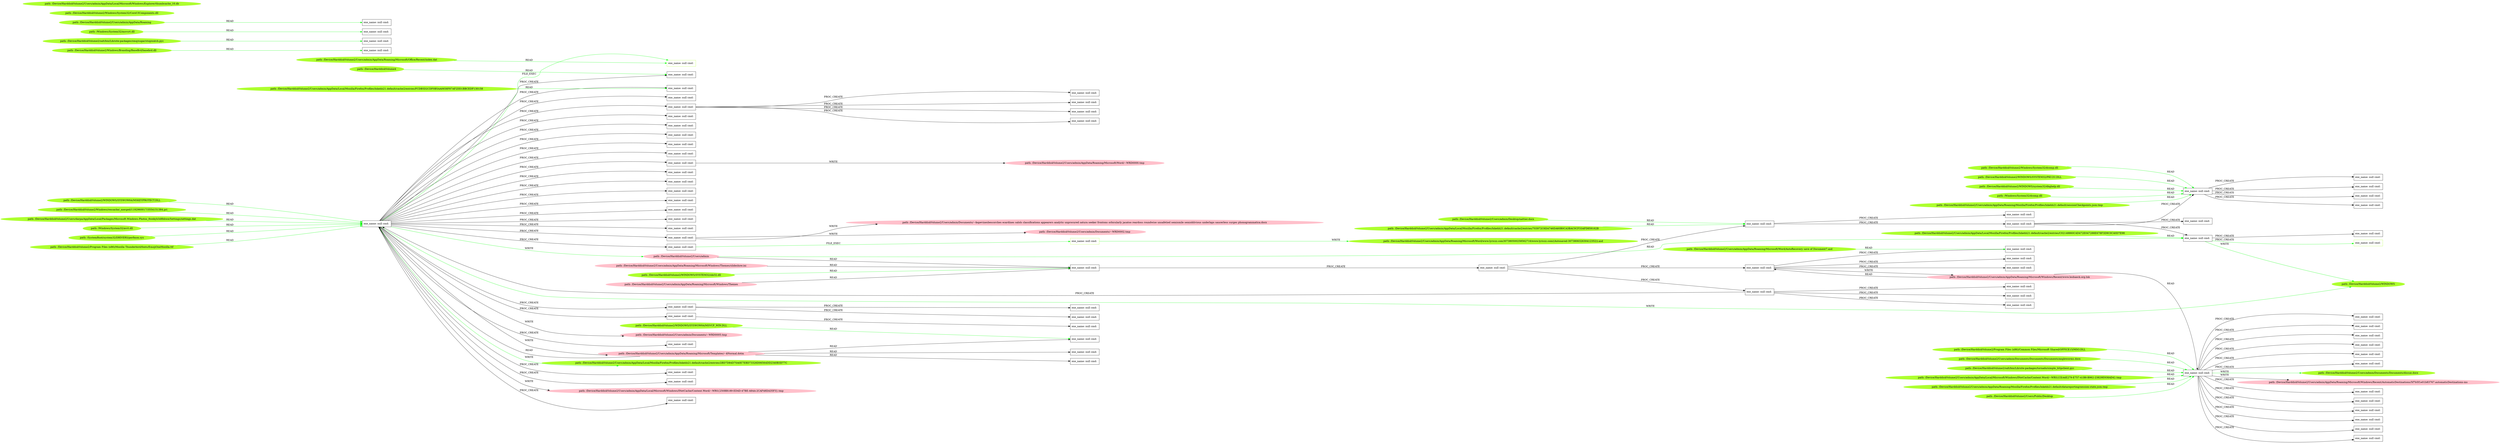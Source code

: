 digraph {
	rankdir=LR
	66 [label="exe_name: null cmd: " color=black shape=box style=solid]
	161 [label="exe_name: null cmd: " color=greenyellow shape=box style=solid]
	66 -> 161 [label=FILE_EXEC color=green]
	33 [label="exe_name: null cmd: " color=black shape=box style=solid]
	175 [label="exe_name: null cmd: " color=greenyellow shape=box style=solid]
	33 -> 175 [label=FILE_EXEC color=green]
	119 [label="path: /Device/HarddiskVolume2/Users/admin" color=pink shape=oval style=filled]
	76 [label="exe_name: null cmd: " color=black shape=box style=solid]
	119 -> 76 [label=READ color=green]
	118 [label="path: /Device/HarddiskVolume2/Users/admin/AppData/Roaming/Microsoft/Windows/Themes" color=pink shape=oval style=filled]
	26 [label="exe_name: null cmd: " color=black shape=box style=solid]
	118 -> 26 [label=READ color=black]
	119 [label="path: /Device/HarddiskVolume2/Users/admin" color=pink shape=oval style=filled]
	26 [label="exe_name: null cmd: " color=black shape=box style=solid]
	119 -> 26 [label=READ color=black]
	120 [label="path: /Device/HarddiskVolume2/Users/admin/AppData/Roaming/Microsoft/Windows/Themes/slideshow.ini" color=pink shape=oval style=filled]
	26 [label="exe_name: null cmd: " color=black shape=box style=solid]
	120 -> 26 [label=READ color=black]
	151 [label="path: /Device/HarddiskVolume2/Windows/Branding/BaseBrd/basebrd.dll" color=greenyellow shape=oval style=filled]
	84 [label="exe_name: null cmd: " color=black shape=box style=solid]
	151 -> 84 [label=READ color=green]
	26 [label="exe_name: null cmd: " color=black shape=box style=solid]
	27 [label="exe_name: null cmd: " color=black shape=box style=solid]
	26 -> 27 [label=PROC_CREATE color=black]
	27 [label="exe_name: null cmd: " color=black shape=box style=solid]
	35 [label="exe_name: null cmd: " color=black shape=box style=solid]
	27 -> 35 [label=PROC_CREATE color=black]
	178 [label="path: /Device/HarddiskVolume4" color=greenyellow shape=oval style=filled]
	69 [label="exe_name: null cmd: " color=black shape=box style=solid]
	178 -> 69 [label=READ color=green]
	168 [label="path: /Device/HarddiskVolume2/Windows/System32/dcomp.dll" color=greenyellow shape=oval style=filled]
	67 [label="exe_name: null cmd: " color=black shape=box style=solid]
	168 -> 67 [label=READ color=green]
	27 [label="exe_name: null cmd: " color=black shape=box style=solid]
	30 [label="exe_name: null cmd: " color=black shape=box style=solid]
	27 -> 30 [label=PROC_CREATE color=black]
	30 [label="exe_name: null cmd: " color=black shape=box style=solid]
	39 [label="exe_name: null cmd: " color=black shape=box style=solid]
	30 -> 39 [label=PROC_CREATE color=black]
	39 [label="exe_name: null cmd: " color=black shape=box style=solid]
	76 [label="exe_name: null cmd: " color=black shape=box style=solid]
	39 -> 76 [label=PROC_CREATE color=black]
	39 [label="exe_name: null cmd: " color=black shape=box style=solid]
	67 [label="exe_name: null cmd: " color=black shape=box style=solid]
	39 -> 67 [label=PROC_CREATE color=black]
	148 [label="path: /Device/HarddiskVolume2/WINDOWS/SYSTEM32/ole32.dll" color=greenyellow shape=oval style=filled]
	26 [label="exe_name: null cmd: " color=black shape=box style=solid]
	148 -> 26 [label=READ color=green]
	39 [label="exe_name: null cmd: " color=black shape=box style=solid]
	77 [label="exe_name: null cmd: " color=black shape=box style=solid]
	39 -> 77 [label=PROC_CREATE color=black]
	67 [label="exe_name: null cmd: " color=black shape=box style=solid]
	40 [label="exe_name: null cmd: " color=black shape=box style=solid]
	67 -> 40 [label=PROC_CREATE color=black]
	144 [label="path: /Device/HarddiskVolume2/Users/Public/Desktop" color=greenyellow shape=oval style=filled]
	90 [label="exe_name: null cmd: " color=black shape=box style=solid]
	144 -> 90 [label=READ color=green]
	30 [label="exe_name: null cmd: " color=black shape=box style=solid]
	19 [label="exe_name: null cmd: " color=black shape=box style=solid]
	30 -> 19 [label=PROC_CREATE color=black]
	158 [label="path: /Device/HarddiskVolume2/WINDOWS/SYSWOW64/MSKEYPROTECT.DLL" color=greenyellow shape=oval style=filled]
	66 [label="exe_name: null cmd: " color=black shape=box style=solid]
	158 -> 66 [label=READ color=green]
	145 [label="path: /Device/HarddiskVolume2/Program Files (x86)/Common Files/Microsoft Shared/OFFICE15/MSO.DLL" color=greenyellow shape=oval style=filled]
	90 [label="exe_name: null cmd: " color=black shape=box style=solid]
	145 -> 90 [label=READ color=green]
	27 [label="exe_name: null cmd: " color=black shape=box style=solid]
	38 [label="exe_name: null cmd: " color=black shape=box style=solid]
	27 -> 38 [label=PROC_CREATE color=black]
	38 [label="exe_name: null cmd: " color=black shape=box style=solid]
	65 [label="exe_name: null cmd: " color=black shape=box style=solid]
	38 -> 65 [label=PROC_CREATE color=black]
	38 [label="exe_name: null cmd: " color=black shape=box style=solid]
	66 [label="exe_name: null cmd: " color=black shape=box style=solid]
	38 -> 66 [label=PROC_CREATE color=black]
	38 [label="exe_name: null cmd: " color=black shape=box style=solid]
	64 [label="exe_name: null cmd: " color=black shape=box style=solid]
	38 -> 64 [label=PROC_CREATE color=black]
	38 [label="exe_name: null cmd: " color=black shape=box style=solid]
	61 [label="exe_name: null cmd: " color=black shape=box style=solid]
	38 -> 61 [label=PROC_CREATE color=black]
	66 [label="exe_name: null cmd: " color=black shape=box style=solid]
	75 [label="exe_name: null cmd: " color=black shape=box style=solid]
	66 -> 75 [label=PROC_CREATE color=black]
	75 [label="exe_name: null cmd: " color=black shape=box style=solid]
	115 [label="exe_name: null cmd: " color=black shape=box style=solid]
	75 -> 115 [label=PROC_CREATE color=black]
	75 [label="exe_name: null cmd: " color=black shape=box style=solid]
	116 [label="exe_name: null cmd: " color=black shape=box style=solid]
	75 -> 116 [label=PROC_CREATE color=black]
	66 [label="exe_name: null cmd: " color=black shape=box style=solid]
	12 [label="exe_name: null cmd: " color=black shape=box style=solid]
	66 -> 12 [label=PROC_CREATE color=black]
	12 [label="exe_name: null cmd: " color=black shape=box style=solid]
	25 [label="exe_name: null cmd: " color=black shape=box style=solid]
	12 -> 25 [label=PROC_CREATE color=black]
	66 [label="exe_name: null cmd: " color=black shape=box style=solid]
	103 [label="exe_name: null cmd: " color=black shape=box style=solid]
	66 -> 103 [label=PROC_CREATE color=black]
	66 [label="exe_name: null cmd: " color=black shape=box style=solid]
	56 [label="exe_name: null cmd: " color=black shape=box style=solid]
	66 -> 56 [label=PROC_CREATE color=black]
	66 [label="exe_name: null cmd: " color=black shape=box style=solid]
	111 [label="exe_name: null cmd: " color=black shape=box style=solid]
	66 -> 111 [label=PROC_CREATE color=black]
	66 [label="exe_name: null cmd: " color=black shape=box style=solid]
	10 [label="exe_name: null cmd: " color=black shape=box style=solid]
	66 -> 10 [label=PROC_CREATE color=black]
	66 [label="exe_name: null cmd: " color=black shape=box style=solid]
	121 [label="path: /Device/HarddiskVolume2/Users/admin/AppData/Roaming/Microsoft/Templates/~$Normal.dotm" color=pink shape=oval style=filled]
	66 -> 121 [label=WRITE color=black]
	121 [label="path: /Device/HarddiskVolume2/Users/admin/AppData/Roaming/Microsoft/Templates/~$Normal.dotm" color=pink shape=oval style=filled]
	66 [label="exe_name: null cmd: " color=black shape=box style=solid]
	121 -> 66 [label=READ color=black]
	66 [label="exe_name: null cmd: " color=black shape=box style=solid]
	81 [label="path: /Device/HarddiskVolume2/Users/admin/AppData/Local/Microsoft/Windows/INetCache/Content.Word/~WRS{250BB189-ED4D-47BE-A9AA-2CAF48DA35F3}.tmp" color=pink shape=oval style=filled]
	66 -> 81 [label=WRITE color=black]
	66 [label="exe_name: null cmd: " color=black shape=box style=solid]
	91 [label="exe_name: null cmd: " color=black shape=box style=solid]
	66 -> 91 [label=PROC_CREATE color=black]
	66 [label="exe_name: null cmd: " color=black shape=box style=solid]
	7 [label="exe_name: null cmd: " color=black shape=box style=solid]
	66 -> 7 [label=PROC_CREATE color=black]
	66 [label="exe_name: null cmd: " color=black shape=box style=solid]
	88 [label="exe_name: null cmd: " color=black shape=box style=solid]
	66 -> 88 [label=PROC_CREATE color=black]
	88 [label="exe_name: null cmd: " color=black shape=box style=solid]
	9 [label="exe_name: null cmd: " color=black shape=box style=solid]
	88 -> 9 [label=PROC_CREATE color=black]
	88 [label="exe_name: null cmd: " color=black shape=box style=solid]
	114 [label="exe_name: null cmd: " color=black shape=box style=solid]
	88 -> 114 [label=PROC_CREATE color=black]
	88 [label="exe_name: null cmd: " color=black shape=box style=solid]
	6 [label="exe_name: null cmd: " color=black shape=box style=solid]
	88 -> 6 [label=PROC_CREATE color=black]
	88 [label="exe_name: null cmd: " color=black shape=box style=solid]
	113 [label="exe_name: null cmd: " color=black shape=box style=solid]
	88 -> 113 [label=PROC_CREATE color=black]
	66 [label="exe_name: null cmd: " color=black shape=box style=solid]
	69 [label="exe_name: null cmd: " color=black shape=box style=solid]
	66 -> 69 [label=PROC_CREATE color=black]
	66 [label="exe_name: null cmd: " color=black shape=box style=solid]
	33 [label="exe_name: null cmd: " color=black shape=box style=solid]
	66 -> 33 [label=PROC_CREATE color=black]
	66 [label="exe_name: null cmd: " color=black shape=box style=solid]
	46 [label="exe_name: null cmd: " color=black shape=box style=solid]
	66 -> 46 [label=PROC_CREATE color=black]
	66 [label="exe_name: null cmd: " color=black shape=box style=solid]
	47 [label="exe_name: null cmd: " color=black shape=box style=solid]
	66 -> 47 [label=PROC_CREATE color=black]
	66 [label="exe_name: null cmd: " color=black shape=box style=solid]
	48 [label="exe_name: null cmd: " color=black shape=box style=solid]
	66 -> 48 [label=PROC_CREATE color=black]
	67 [label="exe_name: null cmd: " color=black shape=box style=solid]
	60 [label="exe_name: null cmd: " color=black shape=box style=solid]
	67 -> 60 [label=PROC_CREATE color=black]
	35 [label="exe_name: null cmd: " color=black shape=box style=solid]
	21 [label="exe_name: null cmd: " color=black shape=box style=solid]
	35 -> 21 [label=PROC_CREATE color=black]
	35 [label="exe_name: null cmd: " color=black shape=box style=solid]
	44 [label="exe_name: null cmd: " color=black shape=box style=solid]
	35 -> 44 [label=PROC_CREATE color=black]
	66 [label="exe_name: null cmd: " color=black shape=box style=solid]
	106 [label="exe_name: null cmd: " color=black shape=box style=solid]
	66 -> 106 [label=PROC_CREATE color=black]
	66 [label="exe_name: null cmd: " color=black shape=box style=solid]
	29 [label="exe_name: null cmd: " color=black shape=box style=solid]
	66 -> 29 [label=PROC_CREATE color=black]
	66 [label="exe_name: null cmd: " color=black shape=box style=solid]
	14 [label="exe_name: null cmd: " color=black shape=box style=solid]
	66 -> 14 [label=PROC_CREATE color=black]
	14 [label="exe_name: null cmd: " color=black shape=box style=solid]
	59 [label="path: /Device/HarddiskVolume2/Users/admin/AppData/Roaming/Microsoft/Word/~WRD0000.tmp" color=pink shape=oval style=filled]
	14 -> 59 [label=WRITE color=black]
	66 [label="exe_name: null cmd: " color=black shape=box style=solid]
	93 [label="exe_name: null cmd: " color=black shape=box style=solid]
	66 -> 93 [label=PROC_CREATE color=black]
	66 [label="exe_name: null cmd: " color=black shape=box style=solid]
	70 [label="exe_name: null cmd: " color=black shape=box style=solid]
	66 -> 70 [label=PROC_CREATE color=black]
	66 [label="exe_name: null cmd: " color=black shape=box style=solid]
	22 [label="exe_name: null cmd: " color=black shape=box style=solid]
	66 -> 22 [label=PROC_CREATE color=black]
	66 [label="exe_name: null cmd: " color=black shape=box style=solid]
	0 [label="exe_name: null cmd: " color=black shape=box style=solid]
	66 -> 0 [label=PROC_CREATE color=black]
	66 [label="exe_name: null cmd: " color=black shape=box style=solid]
	58 [label="exe_name: null cmd: " color=black shape=box style=solid]
	66 -> 58 [label=PROC_CREATE color=black]
	66 [label="exe_name: null cmd: " color=black shape=box style=solid]
	101 [label="exe_name: null cmd: " color=black shape=box style=solid]
	66 -> 101 [label=PROC_CREATE color=black]
	76 [label="exe_name: null cmd: " color=black shape=box style=solid]
	72 [label="exe_name: null cmd: " color=black shape=box style=solid]
	76 -> 72 [label=PROC_CREATE color=black]
	66 [label="exe_name: null cmd: " color=black shape=box style=solid]
	97 [label="exe_name: null cmd: " color=black shape=box style=solid]
	66 -> 97 [label=PROC_CREATE color=black]
	66 [label="exe_name: null cmd: " color=black shape=box style=solid]
	86 [label="exe_name: null cmd: " color=black shape=box style=solid]
	66 -> 86 [label=PROC_CREATE color=black]
	86 [label="exe_name: null cmd: " color=black shape=box style=solid]
	16 [label="path: /Device/HarddiskVolume2/Users/admin/Documents/~WRD0002.tmp" color=pink shape=oval style=filled]
	86 -> 16 [label=WRITE color=black]
	86 [label="exe_name: null cmd: " color=black shape=box style=solid]
	17 [label="path: /Device/HarddiskVolume2/Users/admin/Documents/~$apevinesbescorches ecardines salols classifications appearers analytic unprocured satura seeker frontons orbicularly jacatoo reardoss roundwise unsafetied semismile semioblivious underlaps saucerless surges phonogrammatica.docx" color=pink shape=oval style=filled]
	86 -> 17 [label=WRITE color=black]
	66 [label="exe_name: null cmd: " color=black shape=box style=solid]
	83 [label="path: /Device/HarddiskVolume2/Users/admin/Documents/~WRD0005.tmp" color=pink shape=oval style=filled]
	66 -> 83 [label=WRITE color=black]
	90 [label="exe_name: null cmd: " color=black shape=box style=solid]
	140 [label="path: /Device/HarddiskVolume2/Users/admin/Documents/Documents/dissue.docx" color=greenyellow shape=oval style=filled]
	90 -> 140 [label=WRITE color=green]
	121 [label="path: /Device/HarddiskVolume2/Users/admin/AppData/Roaming/Microsoft/Templates/~$Normal.dotm" color=pink shape=oval style=filled]
	4 [label="exe_name: null cmd: " color=black shape=box style=solid]
	121 -> 4 [label=READ color=black]
	35 [label="exe_name: null cmd: " color=black shape=box style=solid]
	131 [label="path: /Device/HarddiskVolume2/Users/admin/AppData/Roaming/Microsoft/Windows/Recent/www.leobaeck.org.lnk" color=pink shape=oval style=filled]
	35 -> 131 [label=WRITE color=black]
	131 [label="path: /Device/HarddiskVolume2/Users/admin/AppData/Roaming/Microsoft/Windows/Recent/www.leobaeck.org.lnk" color=pink shape=oval style=filled]
	35 [label="exe_name: null cmd: " color=black shape=box style=solid]
	131 -> 35 [label=READ color=black]
	35 [label="exe_name: null cmd: " color=black shape=box style=solid]
	42 [label="exe_name: null cmd: " color=black shape=box style=solid]
	35 -> 42 [label=PROC_CREATE color=black]
	67 [label="exe_name: null cmd: " color=black shape=box style=solid]
	62 [label="exe_name: null cmd: " color=black shape=box style=solid]
	67 -> 62 [label=PROC_CREATE color=black]
	67 [label="exe_name: null cmd: " color=black shape=box style=solid]
	54 [label="exe_name: null cmd: " color=black shape=box style=solid]
	67 -> 54 [label=PROC_CREATE color=black]
	170 [label="path: /Device/HarddiskVolume2/WINDOWS/SYSTEM32/PKU2U.DLL" color=greenyellow shape=oval style=filled]
	67 [label="exe_name: null cmd: " color=black shape=box style=solid]
	170 -> 67 [label=READ color=green]
	159 [label="path: /Device/HarddiskVolume2/Windows/rescache/_merged/1192960017/3554151384.pri" color=greenyellow shape=oval style=filled]
	66 [label="exe_name: null cmd: " color=black shape=box style=solid]
	159 -> 66 [label=READ color=green]
	142 [label="path: /Device/HarddiskVolume2/Users/admin/Documents/Documents/Documents/angleworms.docx" color=greenyellow shape=oval style=filled]
	90 [label="exe_name: null cmd: " color=black shape=box style=solid]
	142 -> 90 [label=READ color=green]
	150 [label="path: /Device/HarddiskVolume2/salt/bin/Lib/site-packages/zmq/sugar/stopwatch.pyc" color=greenyellow shape=oval style=filled]
	63 [label="exe_name: null cmd: " color=black shape=box style=solid]
	150 -> 63 [label=READ color=green]
	146 [label="path: /Device/HarddiskVolume2/WINDOWS/SYSWOW64/MSVCP_WIN.DLL" color=greenyellow shape=oval style=filled]
	4 [label="exe_name: null cmd: " color=black shape=box style=solid]
	146 -> 4 [label=READ color=green]
	154 [label="path: /Device/HarddiskVolume2/Users/admin/AppData/Roaming/Microsoft/Word/AutoRecovery save of Document7.asd" color=greenyellow shape=oval style=filled]
	21 [label="exe_name: null cmd: " color=black shape=box style=solid]
	154 -> 21 [label=READ color=green]
	165 [label="path: /Device/HarddiskVolume2/Users/darpa/AppData/Local/Packages/Microsoft.Windows.Photos_8wekyb3d8bbwe/Settings/settings.dat" color=greenyellow shape=oval style=filled]
	66 [label="exe_name: null cmd: " color=black shape=box style=solid]
	165 -> 66 [label=READ color=green]
	131 [label="path: /Device/HarddiskVolume2/Users/admin/AppData/Roaming/Microsoft/Windows/Recent/www.leobaeck.org.lnk" color=pink shape=oval style=filled]
	90 [label="exe_name: null cmd: " color=black shape=box style=solid]
	131 -> 90 [label=READ color=black]
	90 [label="exe_name: null cmd: " color=black shape=box style=solid]
	32 [label="path: /Device/HarddiskVolume2/Users/admin/AppData/Roaming/Microsoft/Windows/Recent/AutomaticDestinations/5f7b5f1e01b83767.automaticDestinations-ms" color=pink shape=oval style=filled]
	90 -> 32 [label=WRITE color=black]
	90 [label="exe_name: null cmd: " color=black shape=box style=solid]
	87 [label="exe_name: null cmd: " color=black shape=box style=solid]
	90 -> 87 [label=PROC_CREATE color=black]
	90 [label="exe_name: null cmd: " color=black shape=box style=solid]
	104 [label="exe_name: null cmd: " color=black shape=box style=solid]
	90 -> 104 [label=PROC_CREATE color=black]
	90 [label="exe_name: null cmd: " color=black shape=box style=solid]
	92 [label="exe_name: null cmd: " color=black shape=box style=solid]
	90 -> 92 [label=PROC_CREATE color=black]
	90 [label="exe_name: null cmd: " color=black shape=box style=solid]
	107 [label="exe_name: null cmd: " color=black shape=box style=solid]
	90 -> 107 [label=PROC_CREATE color=black]
	90 [label="exe_name: null cmd: " color=black shape=box style=solid]
	102 [label="exe_name: null cmd: " color=black shape=box style=solid]
	90 -> 102 [label=PROC_CREATE color=black]
	90 [label="exe_name: null cmd: " color=black shape=box style=solid]
	15 [label="exe_name: null cmd: " color=black shape=box style=solid]
	90 -> 15 [label=PROC_CREATE color=black]
	90 [label="exe_name: null cmd: " color=black shape=box style=solid]
	98 [label="exe_name: null cmd: " color=black shape=box style=solid]
	90 -> 98 [label=PROC_CREATE color=black]
	90 [label="exe_name: null cmd: " color=black shape=box style=solid]
	89 [label="exe_name: null cmd: " color=black shape=box style=solid]
	90 -> 89 [label=PROC_CREATE color=black]
	90 [label="exe_name: null cmd: " color=black shape=box style=solid]
	112 [label="exe_name: null cmd: " color=black shape=box style=solid]
	90 -> 112 [label=PROC_CREATE color=black]
	90 [label="exe_name: null cmd: " color=black shape=box style=solid]
	94 [label="exe_name: null cmd: " color=black shape=box style=solid]
	90 -> 94 [label=PROC_CREATE color=black]
	90 [label="exe_name: null cmd: " color=black shape=box style=solid]
	96 [label="exe_name: null cmd: " color=black shape=box style=solid]
	90 -> 96 [label=PROC_CREATE color=black]
	90 [label="exe_name: null cmd: " color=black shape=box style=solid]
	3 [label="exe_name: null cmd: " color=black shape=box style=solid]
	90 -> 3 [label=PROC_CREATE color=black]
	143 [label="path: /Device/HarddiskVolume2/salt/bin/Lib/site-packages/tornado/simple_httpclient.pyc" color=greenyellow shape=oval style=filled]
	90 [label="exe_name: null cmd: " color=black shape=box style=solid]
	143 -> 90 [label=READ color=green]
	141 [label="path: /Device/HarddiskVolume2/Users/admin/AppData/Local/Microsoft/Windows/INetCache/Content.Word/~WRS{CEA4E279-E757-41B8-B962-23829E938AD4}.tmp" color=greenyellow shape=oval style=filled]
	90 [label="exe_name: null cmd: " color=black shape=box style=solid]
	141 -> 90 [label=READ color=green]
	164 [label="path: /Windows/System32/avrt.dll" color=greenyellow shape=oval style=filled]
	66 [label="exe_name: null cmd: " color=black shape=box style=solid]
	164 -> 66 [label=READ color=green]
	149 [label="path: /Windows/System32/msvcrt.dll" color=greenyellow shape=oval style=filled]
	50 [label="exe_name: null cmd: " color=black shape=box style=solid]
	149 -> 50 [label=READ color=green]
	167 [label="path: /Device/HarddiskVolume2/WINDOWS/system32/dbghelp.dll" color=greenyellow shape=oval style=filled]
	67 [label="exe_name: null cmd: " color=black shape=box style=solid]
	167 -> 67 [label=READ color=green]
	175 [label="exe_name: null cmd: " color=greenyellow shape=box style=solid]
	176 [label="path: /Device/HarddiskVolume2/Users/admin/AppData/Roaming/Microsoft/Word/www.lyriczz.com307380500258562716/www.lyriczz.com((Autosaved-307380632630412352)).asd" color=greenyellow shape=oval style=filled]
	175 -> 176 [label=WRITE color=green]
	153 [label="path: /Device/HarddiskVolume2/Users/admin/Desktop/nattier.docx" color=greenyellow shape=oval style=filled]
	30 [label="exe_name: null cmd: " color=black shape=box style=solid]
	153 -> 30 [label=READ color=green]
	166 [label="path: /Windows/System32/dcomp.dll" color=greenyellow shape=oval style=filled]
	67 [label="exe_name: null cmd: " color=black shape=box style=solid]
	166 -> 67 [label=READ color=green]
	76 [label="exe_name: null cmd: " color=black shape=box style=solid]
	155 [label="path: /Device/HarddiskVolume2/WINDOWS" color=greenyellow shape=oval style=filled]
	76 -> 155 [label=WRITE color=green]
	121 [label="path: /Device/HarddiskVolume2/Users/admin/AppData/Roaming/Microsoft/Templates/~$Normal.dotm" color=pink shape=oval style=filled]
	82 [label="exe_name: null cmd: " color=black shape=box style=solid]
	121 -> 82 [label=READ color=black]
	76 [label="exe_name: null cmd: " color=black shape=box style=solid]
	174 [label="exe_name: null cmd: " color=greenyellow shape=box style=solid]
	76 -> 174 [label=PROC_CREATE color=green]
	66 [label="exe_name: null cmd: " color=black shape=box style=solid]
	155 [label="path: /Device/HarddiskVolume2/WINDOWS" color=greenyellow shape=oval style=filled]
	66 -> 155 [label=WRITE color=green]
	156 [label="path: /SystemRoot/system32/DRIVERS/perfmon.sys" color=greenyellow shape=oval style=filled]
	66 [label="exe_name: null cmd: " color=black shape=box style=solid]
	156 -> 66 [label=READ color=green]
	121 [label="path: /Device/HarddiskVolume2/Users/admin/AppData/Roaming/Microsoft/Templates/~$Normal.dotm" color=pink shape=oval style=filled]
	80 [label="exe_name: null cmd: " color=black shape=box style=solid]
	121 -> 80 [label=READ color=black]
	66 [label="exe_name: null cmd: " color=black shape=box style=solid]
	119 [label="path: /Device/HarddiskVolume2/Users/admin" color=pink shape=oval style=filled]
	66 -> 119 [label=WRITE color=green]
	147 [label="path: /Device/HarddiskVolume2/Users/admin/AppData/Roaming" color=greenyellow shape=oval style=filled]
	5 [label="exe_name: null cmd: " color=black shape=box style=solid]
	147 -> 5 [label=READ color=green]
	160 [label="path: /Device/HarddiskVolume2/Program Files (x86)/Mozilla Thunderbird/fonts/EmojiOneMozilla.ttf" color=greenyellow shape=oval style=filled]
	66 [label="exe_name: null cmd: " color=black shape=box style=solid]
	160 -> 66 [label=READ color=green]
	177 [label="path: /Device/HarddiskVolume2/Users/admin/AppData/Local/Mozilla/Firefox/Profiles/lxkehh21.default/cache2/entries/FCDB5D2CDF0B5AA0658F87AF2DD1BBCEDF130158" color=greenyellow shape=oval style=filled]
	56 [label="exe_name: null cmd: " color=black shape=box style=solid]
	177 -> 56 [label=READ color=green]
	173 [label="path: /Device/HarddiskVolume2/Users/admin/AppData/Local/Mozilla/Firefox/Profiles/lxkehh21.default/cache2/entries/C02148860C4D472E047288E678F3D9C0C40D7E98" color=greenyellow shape=oval style=filled]
	76 [label="exe_name: null cmd: " color=black shape=box style=solid]
	173 -> 76 [label=READ color=green]
	66 [label="exe_name: null cmd: " color=black shape=box style=solid]
	157 [label="path: /Device/HarddiskVolume2/Users/admin/AppData/Local/Mozilla/Firefox/Profiles/lxkehh21.default/cache2/entries/2BD7D84D70A0E7EBD73326D06564DD2340B3D77C" color=greenyellow shape=oval style=filled]
	66 -> 157 [label=WRITE color=green]
	152 [label="path: /Device/HarddiskVolume2/Users/admin/AppData/Local/Mozilla/Firefox/Profiles/lxkehh21.default/cache2/entries/703972C6DA746DA60B0CA3BAC0CF33AFD859162B" color=greenyellow shape=oval style=filled]
	30 [label="exe_name: null cmd: " color=black shape=box style=solid]
	152 -> 30 [label=READ color=green]
	169 [label="path: /Device/HarddiskVolume2/Users/admin/AppData/Roaming/Mozilla/Firefox/Profiles/lxkehh21.default/sessionCheckpoints.json.tmp" color=greenyellow shape=oval style=filled]
	67 [label="exe_name: null cmd: " color=black shape=box style=solid]
	169 -> 67 [label=READ color=green]
	162 [label="path: /Device/HarddiskVolume2/Users/admin/AppData/Roaming/Microsoft/Office/Recent/index.dat" color=greenyellow shape=oval style=filled]
	161 [label="exe_name: null cmd: " color=greenyellow shape=box style=solid]
	162 -> 161 [label=READ color=green]
	139 [label="path: /Device/HarddiskVolume2/Users/admin/AppData/Roaming/Mozilla/Firefox/Profiles/lxkehh21.default/datareporting/session-state.json.tmp" color=greenyellow shape=oval style=filled]
	90 [label="exe_name: null cmd: " color=black shape=box style=solid]
	139 -> 90 [label=READ color=green]
	137 [label="path: /Device/HarddiskVolume2/Windows/System32/CoreUIComponents.dll" color=greenyellow shape=oval style=filled]
	138 [label="path: /Device/HarddiskVolume2/Users/admin/AppData/Local/Microsoft/Windows/Explorer/thumbcache_16.db" color=greenyellow shape=oval style=filled]
}
